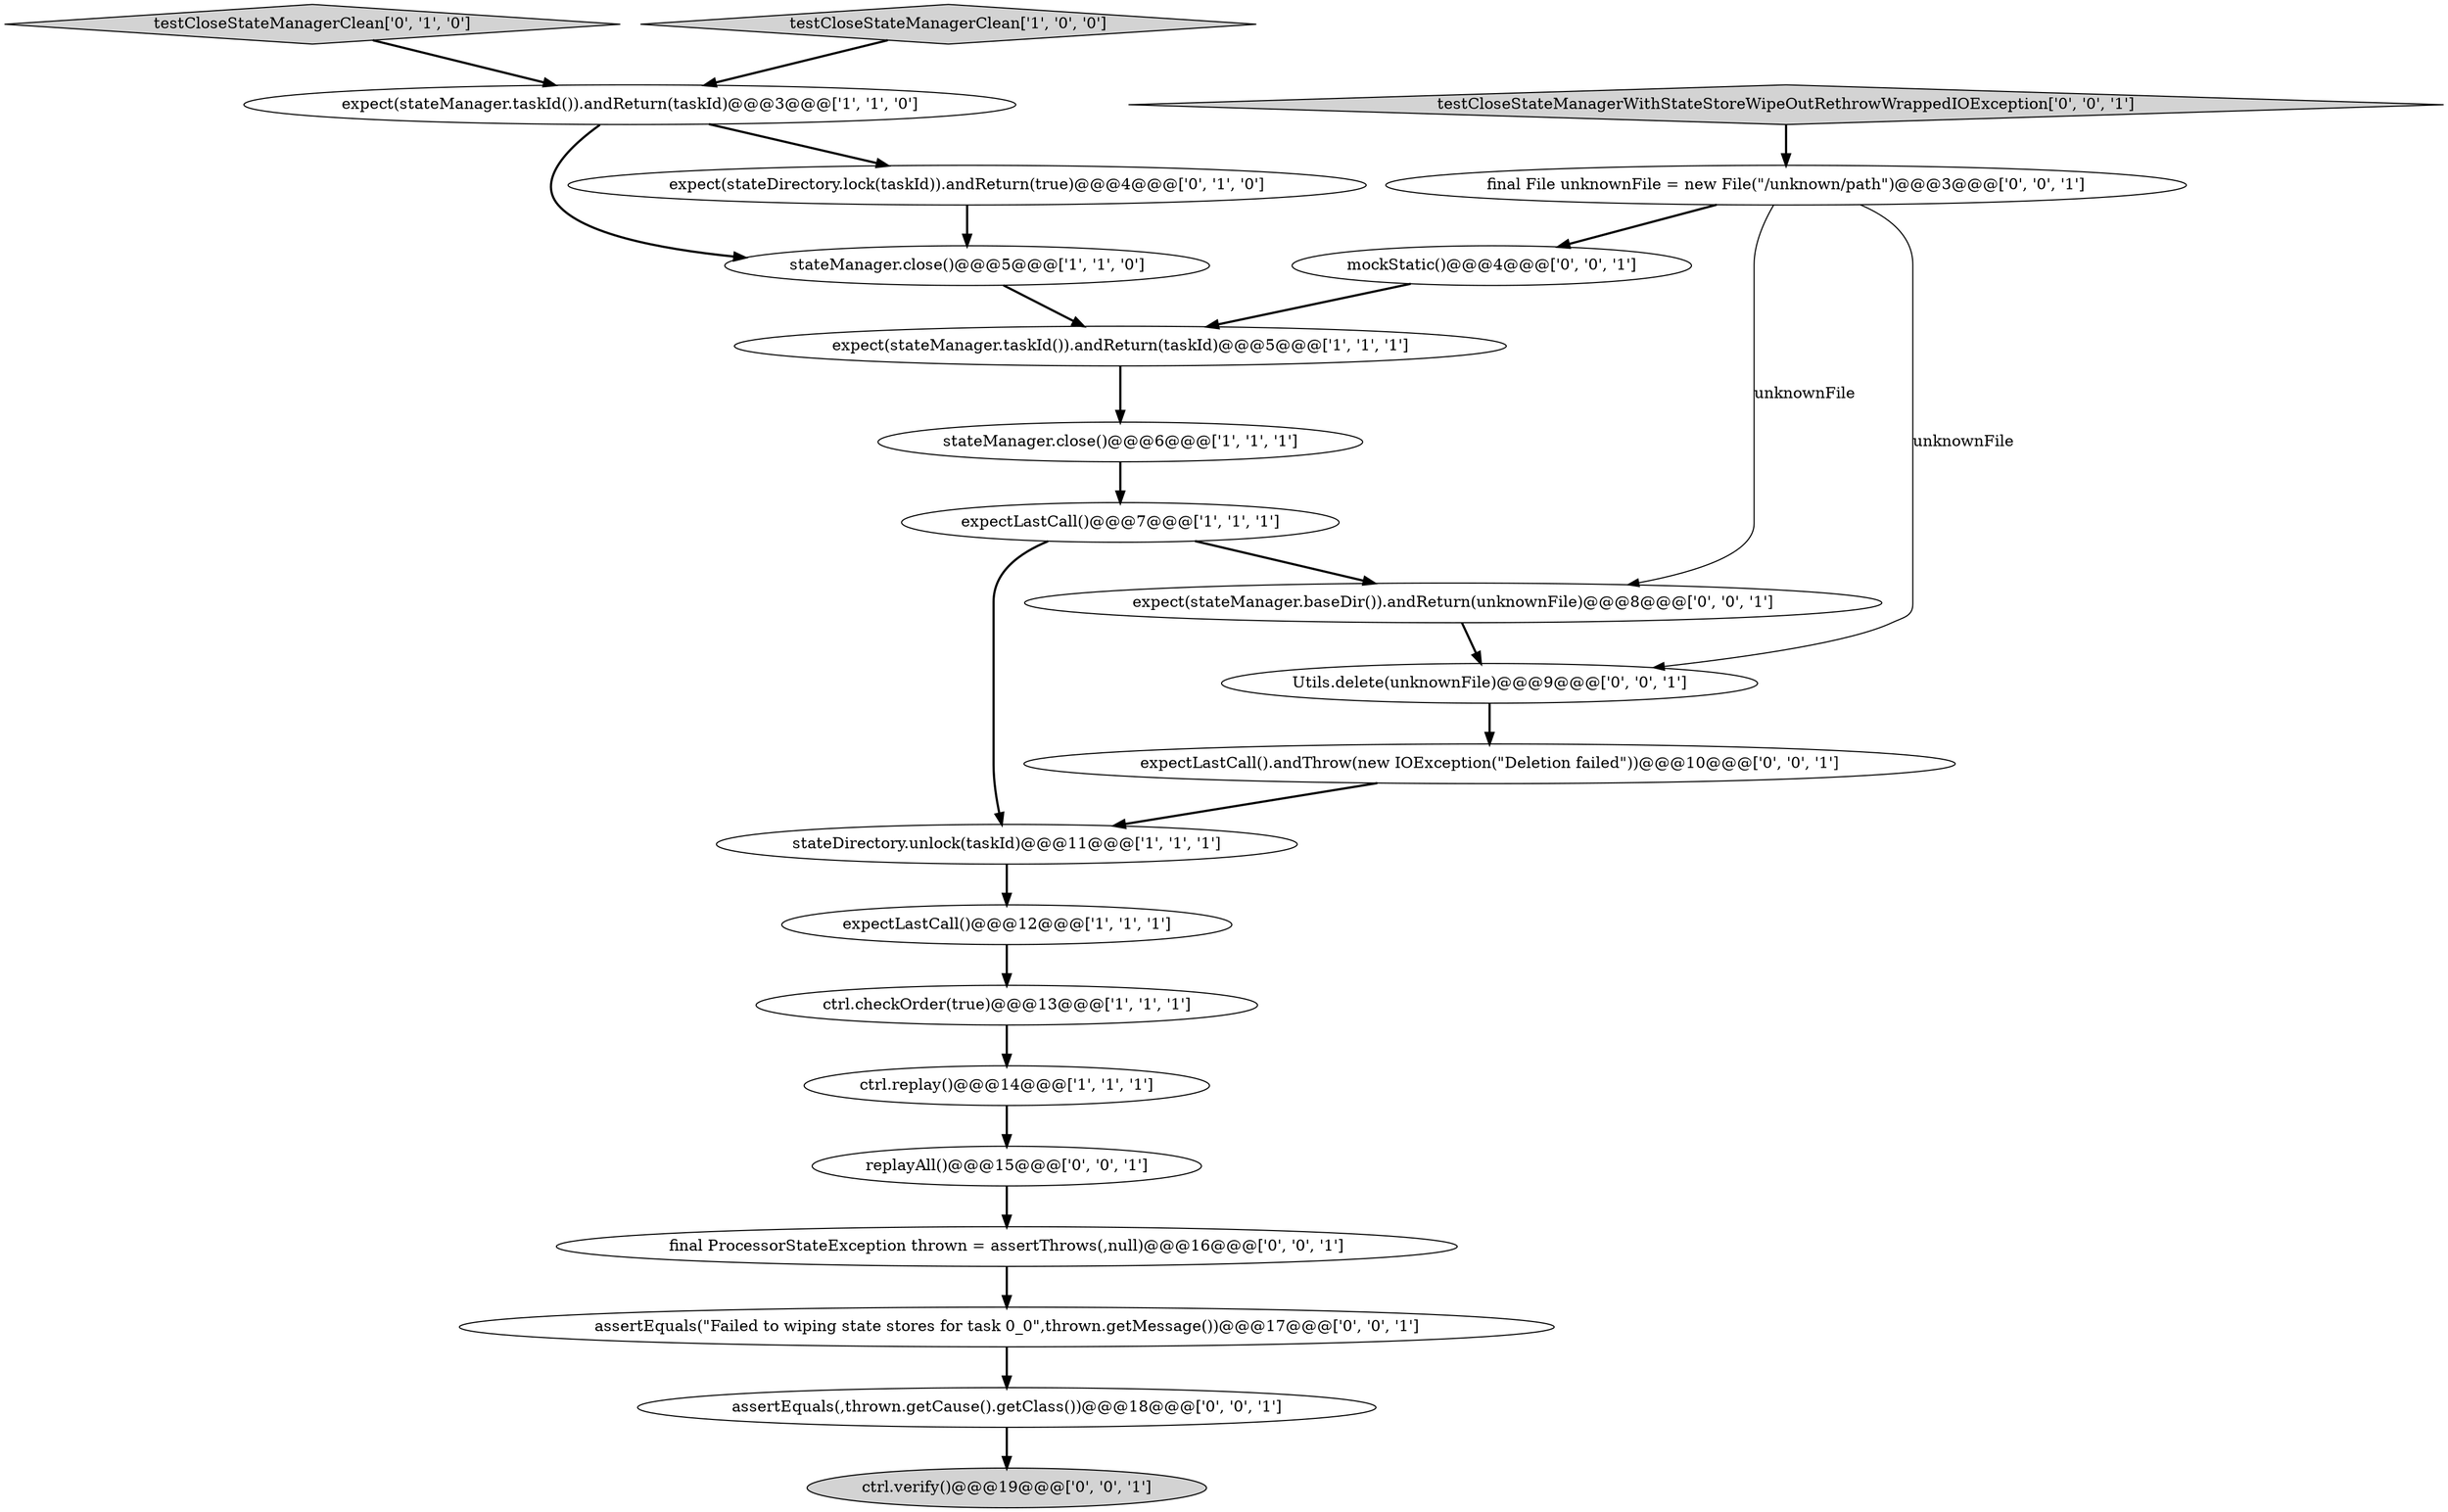 digraph {
12 [style = filled, label = "final ProcessorStateException thrown = assertThrows(,null)@@@16@@@['0', '0', '1']", fillcolor = white, shape = ellipse image = "AAA0AAABBB3BBB"];
0 [style = filled, label = "expectLastCall()@@@7@@@['1', '1', '1']", fillcolor = white, shape = ellipse image = "AAA0AAABBB1BBB"];
6 [style = filled, label = "expect(stateManager.taskId()).andReturn(taskId)@@@3@@@['1', '1', '0']", fillcolor = white, shape = ellipse image = "AAA0AAABBB1BBB"];
17 [style = filled, label = "final File unknownFile = new File(\"/unknown/path\")@@@3@@@['0', '0', '1']", fillcolor = white, shape = ellipse image = "AAA0AAABBB3BBB"];
18 [style = filled, label = "ctrl.verify()@@@19@@@['0', '0', '1']", fillcolor = lightgray, shape = ellipse image = "AAA0AAABBB3BBB"];
10 [style = filled, label = "expect(stateDirectory.lock(taskId)).andReturn(true)@@@4@@@['0', '1', '0']", fillcolor = white, shape = ellipse image = "AAA1AAABBB2BBB"];
16 [style = filled, label = "mockStatic()@@@4@@@['0', '0', '1']", fillcolor = white, shape = ellipse image = "AAA0AAABBB3BBB"];
4 [style = filled, label = "ctrl.replay()@@@14@@@['1', '1', '1']", fillcolor = white, shape = ellipse image = "AAA0AAABBB1BBB"];
19 [style = filled, label = "Utils.delete(unknownFile)@@@9@@@['0', '0', '1']", fillcolor = white, shape = ellipse image = "AAA0AAABBB3BBB"];
11 [style = filled, label = "testCloseStateManagerClean['0', '1', '0']", fillcolor = lightgray, shape = diamond image = "AAA0AAABBB2BBB"];
7 [style = filled, label = "stateManager.close()@@@5@@@['1', '1', '0']", fillcolor = white, shape = ellipse image = "AAA0AAABBB1BBB"];
15 [style = filled, label = "expect(stateManager.baseDir()).andReturn(unknownFile)@@@8@@@['0', '0', '1']", fillcolor = white, shape = ellipse image = "AAA0AAABBB3BBB"];
13 [style = filled, label = "assertEquals(,thrown.getCause().getClass())@@@18@@@['0', '0', '1']", fillcolor = white, shape = ellipse image = "AAA0AAABBB3BBB"];
3 [style = filled, label = "expect(stateManager.taskId()).andReturn(taskId)@@@5@@@['1', '1', '1']", fillcolor = white, shape = ellipse image = "AAA0AAABBB1BBB"];
22 [style = filled, label = "testCloseStateManagerWithStateStoreWipeOutRethrowWrappedIOException['0', '0', '1']", fillcolor = lightgray, shape = diamond image = "AAA0AAABBB3BBB"];
1 [style = filled, label = "ctrl.checkOrder(true)@@@13@@@['1', '1', '1']", fillcolor = white, shape = ellipse image = "AAA0AAABBB1BBB"];
5 [style = filled, label = "testCloseStateManagerClean['1', '0', '0']", fillcolor = lightgray, shape = diamond image = "AAA0AAABBB1BBB"];
20 [style = filled, label = "expectLastCall().andThrow(new IOException(\"Deletion failed\"))@@@10@@@['0', '0', '1']", fillcolor = white, shape = ellipse image = "AAA0AAABBB3BBB"];
21 [style = filled, label = "replayAll()@@@15@@@['0', '0', '1']", fillcolor = white, shape = ellipse image = "AAA0AAABBB3BBB"];
2 [style = filled, label = "stateManager.close()@@@6@@@['1', '1', '1']", fillcolor = white, shape = ellipse image = "AAA0AAABBB1BBB"];
9 [style = filled, label = "expectLastCall()@@@12@@@['1', '1', '1']", fillcolor = white, shape = ellipse image = "AAA0AAABBB1BBB"];
14 [style = filled, label = "assertEquals(\"Failed to wiping state stores for task 0_0\",thrown.getMessage())@@@17@@@['0', '0', '1']", fillcolor = white, shape = ellipse image = "AAA0AAABBB3BBB"];
8 [style = filled, label = "stateDirectory.unlock(taskId)@@@11@@@['1', '1', '1']", fillcolor = white, shape = ellipse image = "AAA0AAABBB1BBB"];
8->9 [style = bold, label=""];
3->2 [style = bold, label=""];
12->14 [style = bold, label=""];
19->20 [style = bold, label=""];
14->13 [style = bold, label=""];
15->19 [style = bold, label=""];
20->8 [style = bold, label=""];
0->8 [style = bold, label=""];
11->6 [style = bold, label=""];
22->17 [style = bold, label=""];
17->15 [style = solid, label="unknownFile"];
13->18 [style = bold, label=""];
21->12 [style = bold, label=""];
6->10 [style = bold, label=""];
7->3 [style = bold, label=""];
10->7 [style = bold, label=""];
17->19 [style = solid, label="unknownFile"];
0->15 [style = bold, label=""];
16->3 [style = bold, label=""];
1->4 [style = bold, label=""];
2->0 [style = bold, label=""];
6->7 [style = bold, label=""];
17->16 [style = bold, label=""];
9->1 [style = bold, label=""];
4->21 [style = bold, label=""];
5->6 [style = bold, label=""];
}
